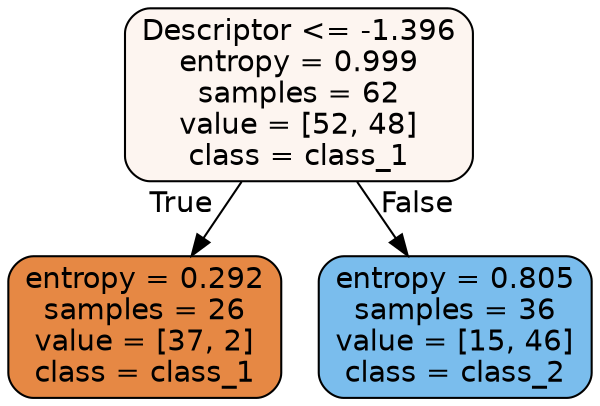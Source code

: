digraph Tree {
node [shape=box, style="filled, rounded", color="black", fontname="helvetica"] ;
edge [fontname="helvetica"] ;
0 [label="Descriptor <= -1.396\nentropy = 0.999\nsamples = 62\nvalue = [52, 48]\nclass = class_1", fillcolor="#fdf5f0"] ;
1 [label="entropy = 0.292\nsamples = 26\nvalue = [37, 2]\nclass = class_1", fillcolor="#e68844"] ;
0 -> 1 [labeldistance=2.5, labelangle=45, headlabel="True"] ;
2 [label="entropy = 0.805\nsamples = 36\nvalue = [15, 46]\nclass = class_2", fillcolor="#7abded"] ;
0 -> 2 [labeldistance=2.5, labelangle=-45, headlabel="False"] ;
}